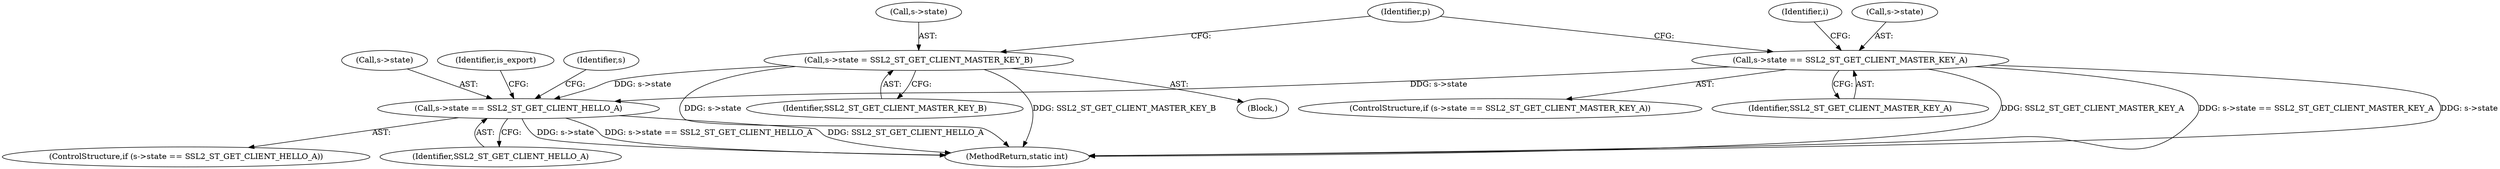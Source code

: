 digraph "0_openssl_86f8fb0e344d62454f8daf3e15236b2b59210756_0@pointer" {
"1000625" [label="(Call,s->state == SSL2_ST_GET_CLIENT_HELLO_A)"];
"1000284" [label="(Call,s->state = SSL2_ST_GET_CLIENT_MASTER_KEY_B)"];
"1000139" [label="(Call,s->state == SSL2_ST_GET_CLIENT_MASTER_KEY_A)"];
"1000139" [label="(Call,s->state == SSL2_ST_GET_CLIENT_MASTER_KEY_A)"];
"1000288" [label="(Identifier,SSL2_ST_GET_CLIENT_MASTER_KEY_B)"];
"1000624" [label="(ControlStructure,if (s->state == SSL2_ST_GET_CLIENT_HELLO_A))"];
"1000284" [label="(Call,s->state = SSL2_ST_GET_CLIENT_MASTER_KEY_B)"];
"1000626" [label="(Call,s->state)"];
"1000138" [label="(ControlStructure,if (s->state == SSL2_ST_GET_CLIENT_MASTER_KEY_A))"];
"1000629" [label="(Identifier,SSL2_ST_GET_CLIENT_HELLO_A)"];
"1000144" [label="(Block,)"];
"1000642" [label="(Identifier,is_export)"];
"1000290" [label="(Identifier,p)"];
"1000140" [label="(Call,s->state)"];
"1000285" [label="(Call,s->state)"];
"1000143" [label="(Identifier,SSL2_ST_GET_CLIENT_MASTER_KEY_A)"];
"1000633" [label="(Identifier,s)"];
"1000146" [label="(Identifier,i)"];
"1001166" [label="(MethodReturn,static int)"];
"1000625" [label="(Call,s->state == SSL2_ST_GET_CLIENT_HELLO_A)"];
"1000625" -> "1000624"  [label="AST: "];
"1000625" -> "1000629"  [label="CFG: "];
"1000626" -> "1000625"  [label="AST: "];
"1000629" -> "1000625"  [label="AST: "];
"1000633" -> "1000625"  [label="CFG: "];
"1000642" -> "1000625"  [label="CFG: "];
"1000625" -> "1001166"  [label="DDG: SSL2_ST_GET_CLIENT_HELLO_A"];
"1000625" -> "1001166"  [label="DDG: s->state"];
"1000625" -> "1001166"  [label="DDG: s->state == SSL2_ST_GET_CLIENT_HELLO_A"];
"1000284" -> "1000625"  [label="DDG: s->state"];
"1000139" -> "1000625"  [label="DDG: s->state"];
"1000284" -> "1000144"  [label="AST: "];
"1000284" -> "1000288"  [label="CFG: "];
"1000285" -> "1000284"  [label="AST: "];
"1000288" -> "1000284"  [label="AST: "];
"1000290" -> "1000284"  [label="CFG: "];
"1000284" -> "1001166"  [label="DDG: s->state"];
"1000284" -> "1001166"  [label="DDG: SSL2_ST_GET_CLIENT_MASTER_KEY_B"];
"1000139" -> "1000138"  [label="AST: "];
"1000139" -> "1000143"  [label="CFG: "];
"1000140" -> "1000139"  [label="AST: "];
"1000143" -> "1000139"  [label="AST: "];
"1000146" -> "1000139"  [label="CFG: "];
"1000290" -> "1000139"  [label="CFG: "];
"1000139" -> "1001166"  [label="DDG: s->state == SSL2_ST_GET_CLIENT_MASTER_KEY_A"];
"1000139" -> "1001166"  [label="DDG: s->state"];
"1000139" -> "1001166"  [label="DDG: SSL2_ST_GET_CLIENT_MASTER_KEY_A"];
}
